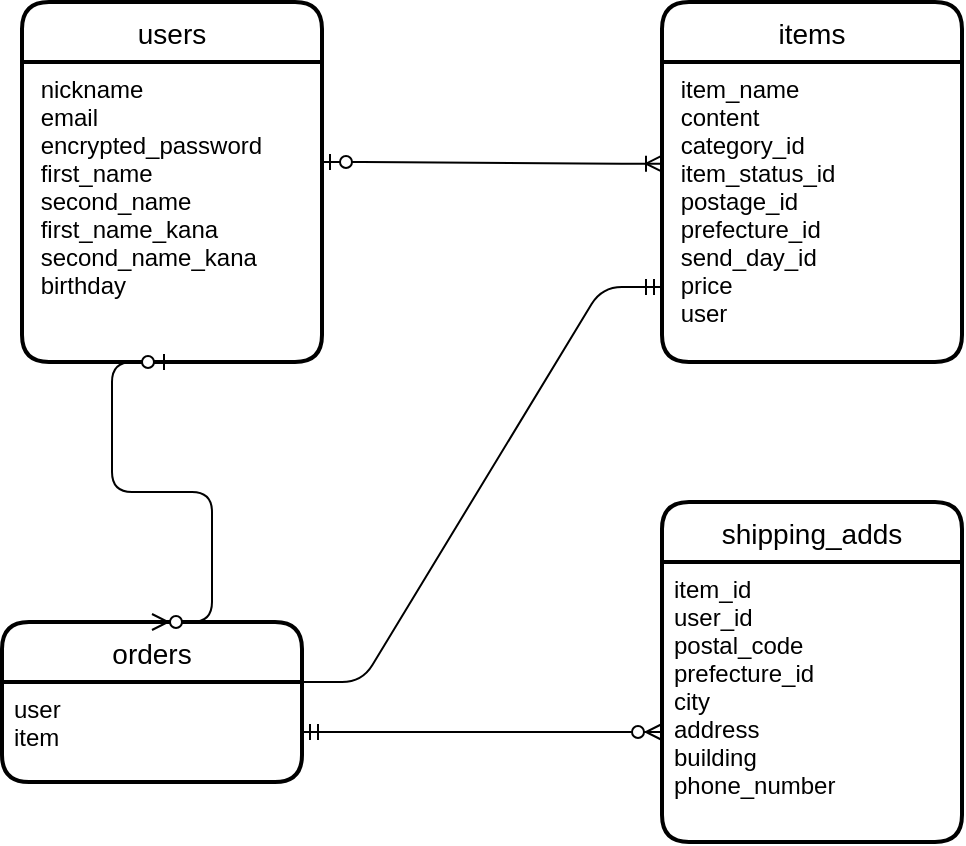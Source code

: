 <mxfile>
    <diagram id="Tc4XXsigT1sGTvTmRb4s" name="ページ1">
        <mxGraphModel dx="883" dy="569" grid="1" gridSize="10" guides="1" tooltips="1" connect="1" arrows="1" fold="1" page="1" pageScale="1" pageWidth="827" pageHeight="1169" math="0" shadow="0">
            <root>
                <mxCell id="0"/>
                <mxCell id="1" parent="0"/>
                <mxCell id="18" value="users" style="swimlane;childLayout=stackLayout;horizontal=1;startSize=30;horizontalStack=0;rounded=1;fontSize=14;fontStyle=0;strokeWidth=2;resizeParent=0;resizeLast=1;shadow=0;dashed=0;align=center;" vertex="1" parent="1">
                    <mxGeometry x="40" y="80" width="150" height="180" as="geometry"/>
                </mxCell>
                <mxCell id="19" value=" nickname&#10; email &#10; encrypted_password &#10; first_name &#10; second_name &#10; first_name_kana &#10; second_name_kana &#10; birthday" style="align=left;strokeColor=none;fillColor=none;spacingLeft=4;fontSize=12;verticalAlign=top;resizable=0;rotatable=0;part=1;" vertex="1" parent="18">
                    <mxGeometry y="30" width="150" height="150" as="geometry"/>
                </mxCell>
                <mxCell id="21" value="shipping_adds" style="swimlane;childLayout=stackLayout;horizontal=1;startSize=30;horizontalStack=0;rounded=1;fontSize=14;fontStyle=0;strokeWidth=2;resizeParent=0;resizeLast=1;shadow=0;dashed=0;align=center;" vertex="1" parent="1">
                    <mxGeometry x="360" y="330" width="150" height="170" as="geometry"/>
                </mxCell>
                <mxCell id="22" value="item_id&#10;user_id&#10;postal_code &#10;prefecture_id&#10;city &#10;address &#10;building &#10;phone_number" style="align=left;strokeColor=none;fillColor=none;spacingLeft=4;fontSize=12;verticalAlign=top;resizable=0;rotatable=0;part=1;" vertex="1" parent="21">
                    <mxGeometry y="30" width="150" height="140" as="geometry"/>
                </mxCell>
                <mxCell id="23" value="orders" style="swimlane;childLayout=stackLayout;horizontal=1;startSize=30;horizontalStack=0;rounded=1;fontSize=14;fontStyle=0;strokeWidth=2;resizeParent=0;resizeLast=1;shadow=0;dashed=0;align=center;" vertex="1" parent="1">
                    <mxGeometry x="30" y="390" width="150" height="80" as="geometry"/>
                </mxCell>
                <mxCell id="24" value="user&#10;item" style="align=left;strokeColor=none;fillColor=none;spacingLeft=4;fontSize=12;verticalAlign=top;resizable=0;rotatable=0;part=1;" vertex="1" parent="23">
                    <mxGeometry y="30" width="150" height="50" as="geometry"/>
                </mxCell>
                <mxCell id="25" value="items" style="swimlane;childLayout=stackLayout;horizontal=1;startSize=30;horizontalStack=0;rounded=1;fontSize=14;fontStyle=0;strokeWidth=2;resizeParent=0;resizeLast=1;shadow=0;dashed=0;align=center;" vertex="1" parent="1">
                    <mxGeometry x="360" y="80" width="150" height="180" as="geometry"/>
                </mxCell>
                <mxCell id="27" value=" item_name&#10; content &#10; category_id&#10; item_status_id &#10; postage_id &#10; prefecture_id &#10; send_day_id  &#10; price  &#10; user        " style="align=left;strokeColor=none;fillColor=none;spacingLeft=4;fontSize=12;verticalAlign=top;resizable=0;rotatable=0;part=1;" vertex="1" parent="25">
                    <mxGeometry y="30" width="150" height="150" as="geometry"/>
                </mxCell>
                <mxCell id="30" value="" style="edgeStyle=entityRelationEdgeStyle;fontSize=12;html=1;endArrow=ERoneToMany;startArrow=ERzeroToOne;entryX=0;entryY=0.339;entryDx=0;entryDy=0;entryPerimeter=0;" edge="1" parent="1" target="27">
                    <mxGeometry width="100" height="100" relative="1" as="geometry">
                        <mxPoint x="190" y="160" as="sourcePoint"/>
                        <mxPoint x="290" y="60" as="targetPoint"/>
                    </mxGeometry>
                </mxCell>
                <mxCell id="33" value="" style="edgeStyle=entityRelationEdgeStyle;fontSize=12;html=1;endArrow=ERzeroToMany;startArrow=ERzeroToOne;entryX=0.5;entryY=0;entryDx=0;entryDy=0;exitX=0.5;exitY=1;exitDx=0;exitDy=0;" edge="1" parent="1" source="19" target="23">
                    <mxGeometry width="100" height="100" relative="1" as="geometry">
                        <mxPoint x="90" y="290" as="sourcePoint"/>
                        <mxPoint x="200" y="370" as="targetPoint"/>
                    </mxGeometry>
                </mxCell>
                <mxCell id="38" value="" style="edgeStyle=entityRelationEdgeStyle;fontSize=12;html=1;endArrow=ERzeroToMany;startArrow=ERmandOne;exitX=1;exitY=0.5;exitDx=0;exitDy=0;" edge="1" parent="1" source="24">
                    <mxGeometry width="100" height="100" relative="1" as="geometry">
                        <mxPoint x="190" y="500" as="sourcePoint"/>
                        <mxPoint x="360" y="445" as="targetPoint"/>
                    </mxGeometry>
                </mxCell>
                <mxCell id="40" value="" style="edgeStyle=entityRelationEdgeStyle;fontSize=12;html=1;endArrow=ERmandOne;entryX=0;entryY=0.75;entryDx=0;entryDy=0;" edge="1" parent="1" target="27">
                    <mxGeometry width="100" height="100" relative="1" as="geometry">
                        <mxPoint x="180" y="420" as="sourcePoint"/>
                        <mxPoint x="280" y="320" as="targetPoint"/>
                    </mxGeometry>
                </mxCell>
            </root>
        </mxGraphModel>
    </diagram>
</mxfile>
